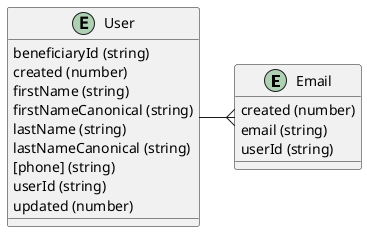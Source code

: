@startuml entity-manager-evolving-a-nosql-db-schema-data-model

skinparam classAttributeIconSize 0

entity "Email" as email {
    {field} created (number)
    {field} email (string)
    {field} userId (string)

}

entity "User" as user {
    {field} beneficiaryId (string)
    {field} created (number)
    {field} firstName (string)
    {field} firstNameCanonical (string)
    {field} lastName (string)
    {field} lastNameCanonical (string)
    {field} [phone] (string)
    {field} userId (string)
    {field} updated (number)
}

user -{ email

@enduml